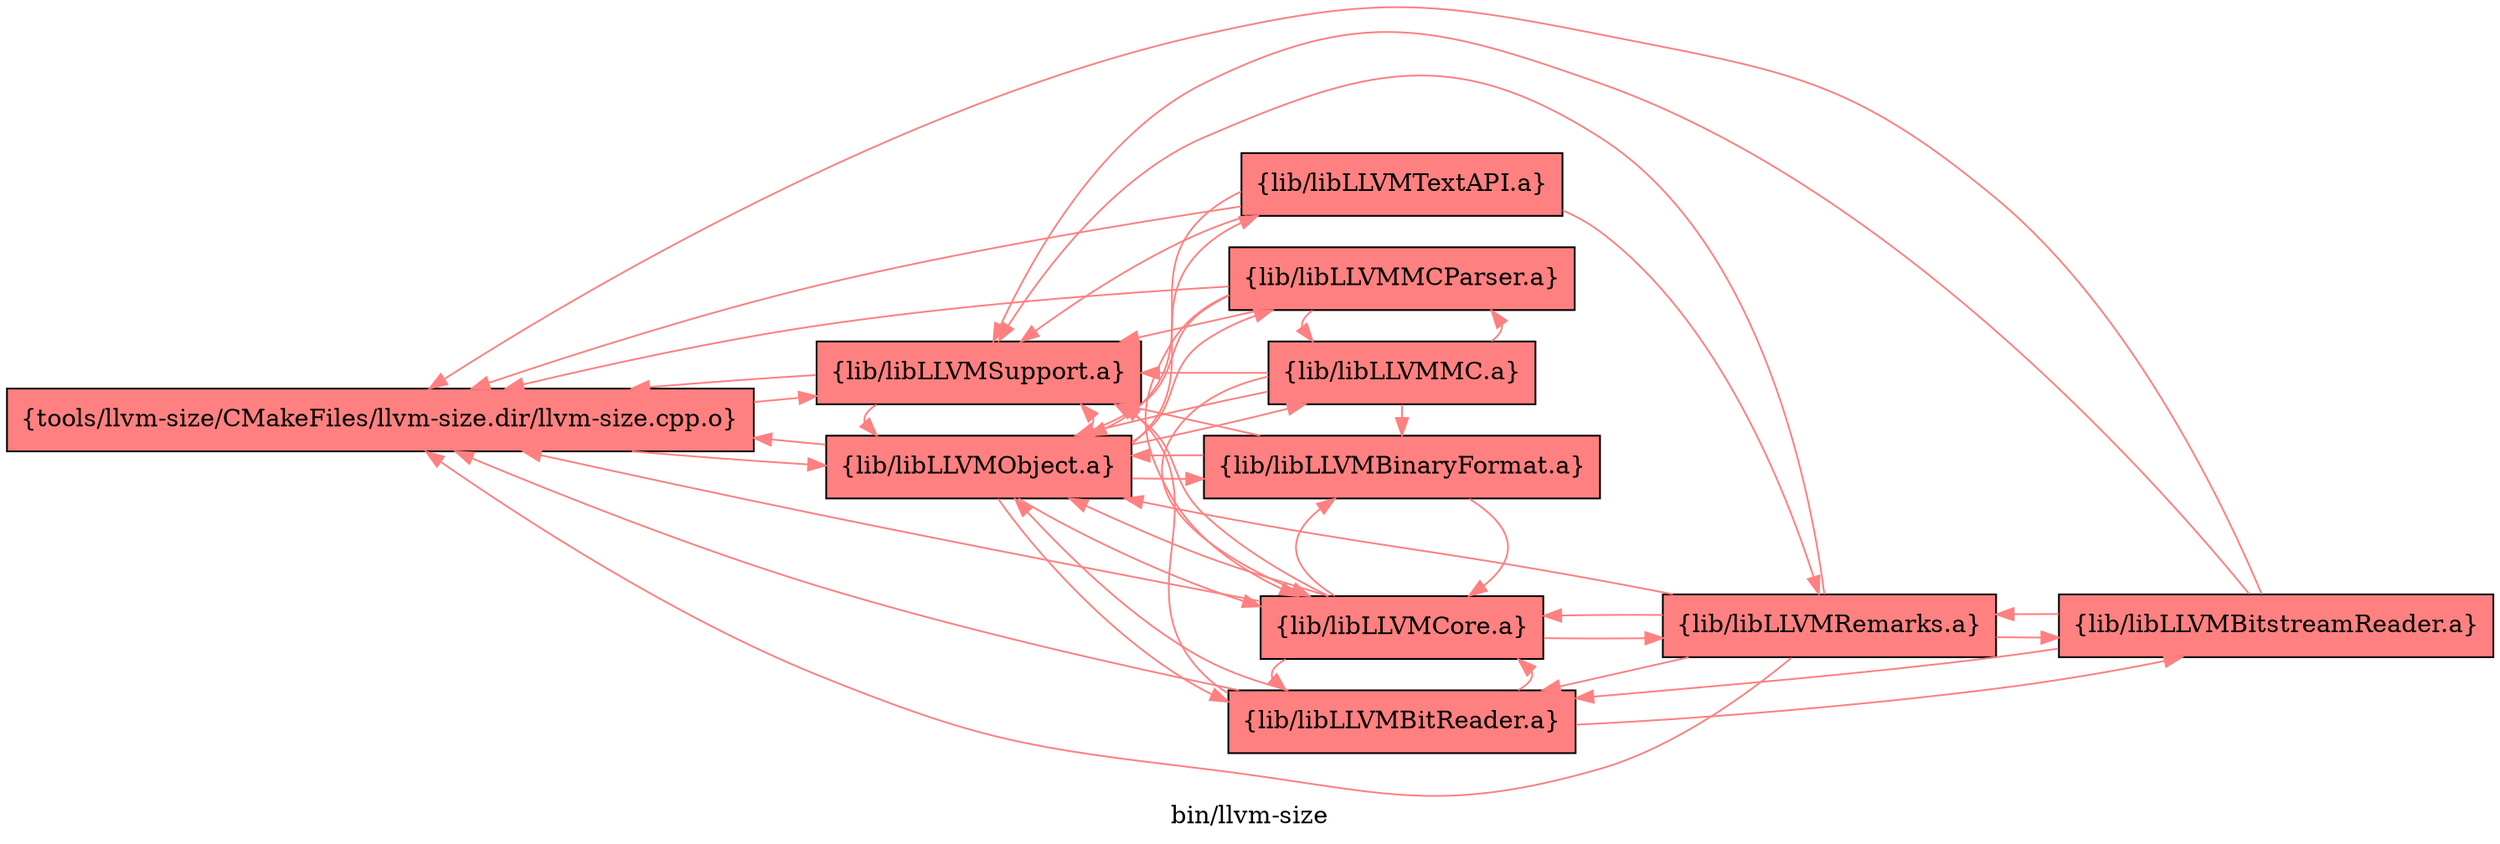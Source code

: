 digraph "bin/llvm-size" {
	label="bin/llvm-size";
	rankdir="LR"
	{ rank=same; Node0x55e2791f9818;  }
	{ rank=same; Node0x55e2791fa268; Node0x55e2791f9d18;  }
	{ rank=same; Node0x55e279200ac8; Node0x55e2791ffc18; Node0x55e2791f97c8; Node0x55e2791fe6d8; Node0x55e2791ff6c8; Node0x55e279200618;  }

	Node0x55e2791f9818 [shape=record,shape=box,style=filled,fillcolor="1.000000 0.5 1",group=1,label="{tools/llvm-size/CMakeFiles/llvm-size.dir/llvm-size.cpp.o}"];
	Node0x55e2791f9818 -> Node0x55e2791fa268[color="1.000000 0.5 1"];
	Node0x55e2791f9818 -> Node0x55e2791f9d18[color="1.000000 0.5 1"];
	Node0x55e2791fa268 [shape=record,shape=box,style=filled,fillcolor="1.000000 0.5 1",group=1,label="{lib/libLLVMObject.a}"];
	Node0x55e2791fa268 -> Node0x55e2791f9818[color="1.000000 0.5 1"];
	Node0x55e2791fa268 -> Node0x55e2791f9d18[color="1.000000 0.5 1"];
	Node0x55e2791fa268 -> Node0x55e279200ac8[color="1.000000 0.5 1"];
	Node0x55e2791fa268 -> Node0x55e2791ffc18[color="1.000000 0.5 1"];
	Node0x55e2791fa268 -> Node0x55e2791f97c8[color="1.000000 0.5 1"];
	Node0x55e2791fa268 -> Node0x55e2791fe6d8[color="1.000000 0.5 1"];
	Node0x55e2791fa268 -> Node0x55e2791ff6c8[color="1.000000 0.5 1"];
	Node0x55e2791fa268 -> Node0x55e279200618[color="1.000000 0.5 1"];
	Node0x55e2791f9d18 [shape=record,shape=box,style=filled,fillcolor="1.000000 0.5 1",group=1,label="{lib/libLLVMSupport.a}"];
	Node0x55e2791f9d18 -> Node0x55e2791fa268[color="1.000000 0.5 1"];
	Node0x55e2791f9d18 -> Node0x55e2791f9818[color="1.000000 0.5 1"];
	Node0x55e279200ac8 [shape=record,shape=box,style=filled,fillcolor="1.000000 0.5 1",group=1,label="{lib/libLLVMBinaryFormat.a}"];
	Node0x55e279200ac8 -> Node0x55e2791fe6d8[color="1.000000 0.5 1"];
	Node0x55e279200ac8 -> Node0x55e2791fa268[color="1.000000 0.5 1"];
	Node0x55e279200ac8 -> Node0x55e2791f9d18[color="1.000000 0.5 1"];
	Node0x55e2791ffc18 [shape=record,shape=box,style=filled,fillcolor="1.000000 0.5 1",group=1,label="{lib/libLLVMMC.a}"];
	Node0x55e2791ffc18 -> Node0x55e2791fa268[color="1.000000 0.5 1"];
	Node0x55e2791ffc18 -> Node0x55e2791f9d18[color="1.000000 0.5 1"];
	Node0x55e2791ffc18 -> Node0x55e2791fe6d8[color="1.000000 0.5 1"];
	Node0x55e2791ffc18 -> Node0x55e2791ff6c8[color="1.000000 0.5 1"];
	Node0x55e2791ffc18 -> Node0x55e279200ac8[color="1.000000 0.5 1"];
	Node0x55e2791f97c8 [shape=record,shape=box,style=filled,fillcolor="1.000000 0.5 1",group=1,label="{lib/libLLVMBitReader.a}"];
	Node0x55e2791f97c8 -> Node0x55e2791f9818[color="1.000000 0.5 1"];
	Node0x55e2791f97c8 -> Node0x55e2791fa268[color="1.000000 0.5 1"];
	Node0x55e2791f97c8 -> Node0x55e2791f9d18[color="1.000000 0.5 1"];
	Node0x55e2791f97c8 -> Node0x55e2791fe6d8[color="1.000000 0.5 1"];
	Node0x55e2791f97c8 -> Node0x55e2791ff0d8[color="1.000000 0.5 1"];
	Node0x55e2791fe6d8 [shape=record,shape=box,style=filled,fillcolor="1.000000 0.5 1",group=1,label="{lib/libLLVMCore.a}"];
	Node0x55e2791fe6d8 -> Node0x55e2791f9818[color="1.000000 0.5 1"];
	Node0x55e2791fe6d8 -> Node0x55e2791fa268[color="1.000000 0.5 1"];
	Node0x55e2791fe6d8 -> Node0x55e2791f9d18[color="1.000000 0.5 1"];
	Node0x55e2791fe6d8 -> Node0x55e2791f97c8[color="1.000000 0.5 1"];
	Node0x55e2791fe6d8 -> Node0x55e279200ac8[color="1.000000 0.5 1"];
	Node0x55e2791fe6d8 -> Node0x55e2791fec28[color="1.000000 0.5 1"];
	Node0x55e2791ff6c8 [shape=record,shape=box,style=filled,fillcolor="1.000000 0.5 1",group=1,label="{lib/libLLVMMCParser.a}"];
	Node0x55e2791ff6c8 -> Node0x55e2791f9818[color="1.000000 0.5 1"];
	Node0x55e2791ff6c8 -> Node0x55e2791fa268[color="1.000000 0.5 1"];
	Node0x55e2791ff6c8 -> Node0x55e2791f9d18[color="1.000000 0.5 1"];
	Node0x55e2791ff6c8 -> Node0x55e2791ffc18[color="1.000000 0.5 1"];
	Node0x55e2791ff6c8 -> Node0x55e2791fe6d8[color="1.000000 0.5 1"];
	Node0x55e279200618 [shape=record,shape=box,style=filled,fillcolor="1.000000 0.5 1",group=1,label="{lib/libLLVMTextAPI.a}"];
	Node0x55e279200618 -> Node0x55e2791f9d18[color="1.000000 0.5 1"];
	Node0x55e279200618 -> Node0x55e2791f9818[color="1.000000 0.5 1"];
	Node0x55e279200618 -> Node0x55e2791fa268[color="1.000000 0.5 1"];
	Node0x55e279200618 -> Node0x55e2791fec28[color="1.000000 0.5 1"];
	Node0x55e2791ff0d8 [shape=record,shape=box,style=filled,fillcolor="1.000000 0.5 1",group=1,label="{lib/libLLVMBitstreamReader.a}"];
	Node0x55e2791ff0d8 -> Node0x55e2791f9818[color="1.000000 0.5 1"];
	Node0x55e2791ff0d8 -> Node0x55e2791f9d18[color="1.000000 0.5 1"];
	Node0x55e2791ff0d8 -> Node0x55e2791f97c8[color="1.000000 0.5 1"];
	Node0x55e2791ff0d8 -> Node0x55e2791fec28[color="1.000000 0.5 1"];
	Node0x55e2791fec28 [shape=record,shape=box,style=filled,fillcolor="1.000000 0.5 1",group=1,label="{lib/libLLVMRemarks.a}"];
	Node0x55e2791fec28 -> Node0x55e2791f9d18[color="1.000000 0.5 1"];
	Node0x55e2791fec28 -> Node0x55e2791f97c8[color="1.000000 0.5 1"];
	Node0x55e2791fec28 -> Node0x55e2791f9818[color="1.000000 0.5 1"];
	Node0x55e2791fec28 -> Node0x55e2791fe6d8[color="1.000000 0.5 1"];
	Node0x55e2791fec28 -> Node0x55e2791fa268[color="1.000000 0.5 1"];
	Node0x55e2791fec28 -> Node0x55e2791ff0d8[color="1.000000 0.5 1"];
}
